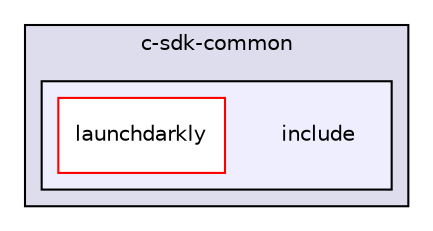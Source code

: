 digraph "c-sdk-common/include" {
  compound=true
  node [ fontsize="10", fontname="Helvetica"];
  edge [ labelfontsize="10", labelfontname="Helvetica"];
  subgraph clusterdir_2baa2abe2a8541e88a77fd54574fc547 {
    graph [ bgcolor="#ddddee", pencolor="black", label="c-sdk-common" fontname="Helvetica", fontsize="10", URL="dir_2baa2abe2a8541e88a77fd54574fc547.html"]
  subgraph clusterdir_431872f0c593d22e60b93671af8c531f {
    graph [ bgcolor="#eeeeff", pencolor="black", label="" URL="dir_431872f0c593d22e60b93671af8c531f.html"];
    dir_431872f0c593d22e60b93671af8c531f [shape=plaintext label="include"];
    dir_d6de379f4146b247b94d58fd9285f8ab [shape=box label="launchdarkly" color="red" fillcolor="white" style="filled" URL="dir_d6de379f4146b247b94d58fd9285f8ab.html"];
  }
  }
}
